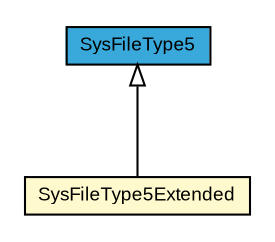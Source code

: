 #!/usr/local/bin/dot
#
# Class diagram 
# Generated by UMLGraph version R5_7_2-3-gee82a7 (http://www.umlgraph.org/)
#

digraph G {
	edge [fontname="arial",fontsize=10,labelfontname="arial",labelfontsize=10];
	node [fontname="arial",fontsize=10,shape=plaintext];
	nodesep=0.25;
	ranksep=0.5;
	// com.st.st25sdk.type5.SysFileType5Extended
	c37312 [label=<<table title="com.st.st25sdk.type5.SysFileType5Extended" border="0" cellborder="1" cellspacing="0" cellpadding="2" port="p" bgcolor="lemonChiffon" href="./SysFileType5Extended.html">
		<tr><td><table border="0" cellspacing="0" cellpadding="1">
<tr><td align="center" balign="center"> SysFileType5Extended </td></tr>
		</table></td></tr>
		</table>>, URL="./SysFileType5Extended.html", fontname="arial", fontcolor="black", fontsize=9.0];
	// com.st.st25sdk.type5.SysFileType5
	c37313 [label=<<table title="com.st.st25sdk.type5.SysFileType5" border="0" cellborder="1" cellspacing="0" cellpadding="2" port="p" bgcolor="#39a9dc" href="./SysFileType5.html">
		<tr><td><table border="0" cellspacing="0" cellpadding="1">
<tr><td align="center" balign="center"> SysFileType5 </td></tr>
		</table></td></tr>
		</table>>, URL="./SysFileType5.html", fontname="arial", fontcolor="black", fontsize=9.0];
	//com.st.st25sdk.type5.SysFileType5Extended extends com.st.st25sdk.type5.SysFileType5
	c37313:p -> c37312:p [dir=back,arrowtail=empty];
}


